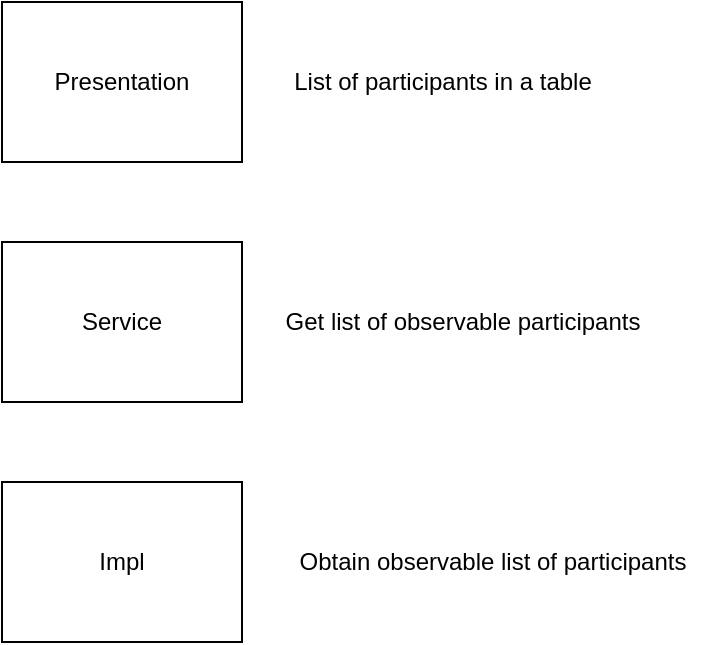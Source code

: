 <mxfile version="15.6.0" type="device"><diagram id="T2rkpaWcWVX9predbWJf" name="Page-1"><mxGraphModel dx="946" dy="614" grid="1" gridSize="10" guides="1" tooltips="1" connect="1" arrows="1" fold="1" page="1" pageScale="1" pageWidth="850" pageHeight="1100" math="0" shadow="0"><root><mxCell id="0"/><mxCell id="1" parent="0"/><mxCell id="WRqReD41nJY2rB7n4TNU-1" value="Presentation" style="rounded=0;whiteSpace=wrap;html=1;" vertex="1" parent="1"><mxGeometry x="80" y="40" width="120" height="80" as="geometry"/></mxCell><mxCell id="WRqReD41nJY2rB7n4TNU-2" value="Service" style="rounded=0;whiteSpace=wrap;html=1;" vertex="1" parent="1"><mxGeometry x="80" y="160" width="120" height="80" as="geometry"/></mxCell><mxCell id="WRqReD41nJY2rB7n4TNU-3" value="Impl" style="rounded=0;whiteSpace=wrap;html=1;" vertex="1" parent="1"><mxGeometry x="80" y="280" width="120" height="80" as="geometry"/></mxCell><mxCell id="WRqReD41nJY2rB7n4TNU-4" value="List of participants in a table" style="text;html=1;align=center;verticalAlign=middle;resizable=0;points=[];autosize=1;strokeColor=none;fillColor=none;" vertex="1" parent="1"><mxGeometry x="220" y="70" width="160" height="20" as="geometry"/></mxCell><mxCell id="WRqReD41nJY2rB7n4TNU-5" value="Get list of observable participants" style="text;html=1;align=center;verticalAlign=middle;resizable=0;points=[];autosize=1;strokeColor=none;fillColor=none;" vertex="1" parent="1"><mxGeometry x="215" y="190" width="190" height="20" as="geometry"/></mxCell><mxCell id="WRqReD41nJY2rB7n4TNU-6" value="Obtain observable list of participants" style="text;html=1;align=center;verticalAlign=middle;resizable=0;points=[];autosize=1;strokeColor=none;fillColor=none;" vertex="1" parent="1"><mxGeometry x="220" y="310" width="210" height="20" as="geometry"/></mxCell></root></mxGraphModel></diagram></mxfile>